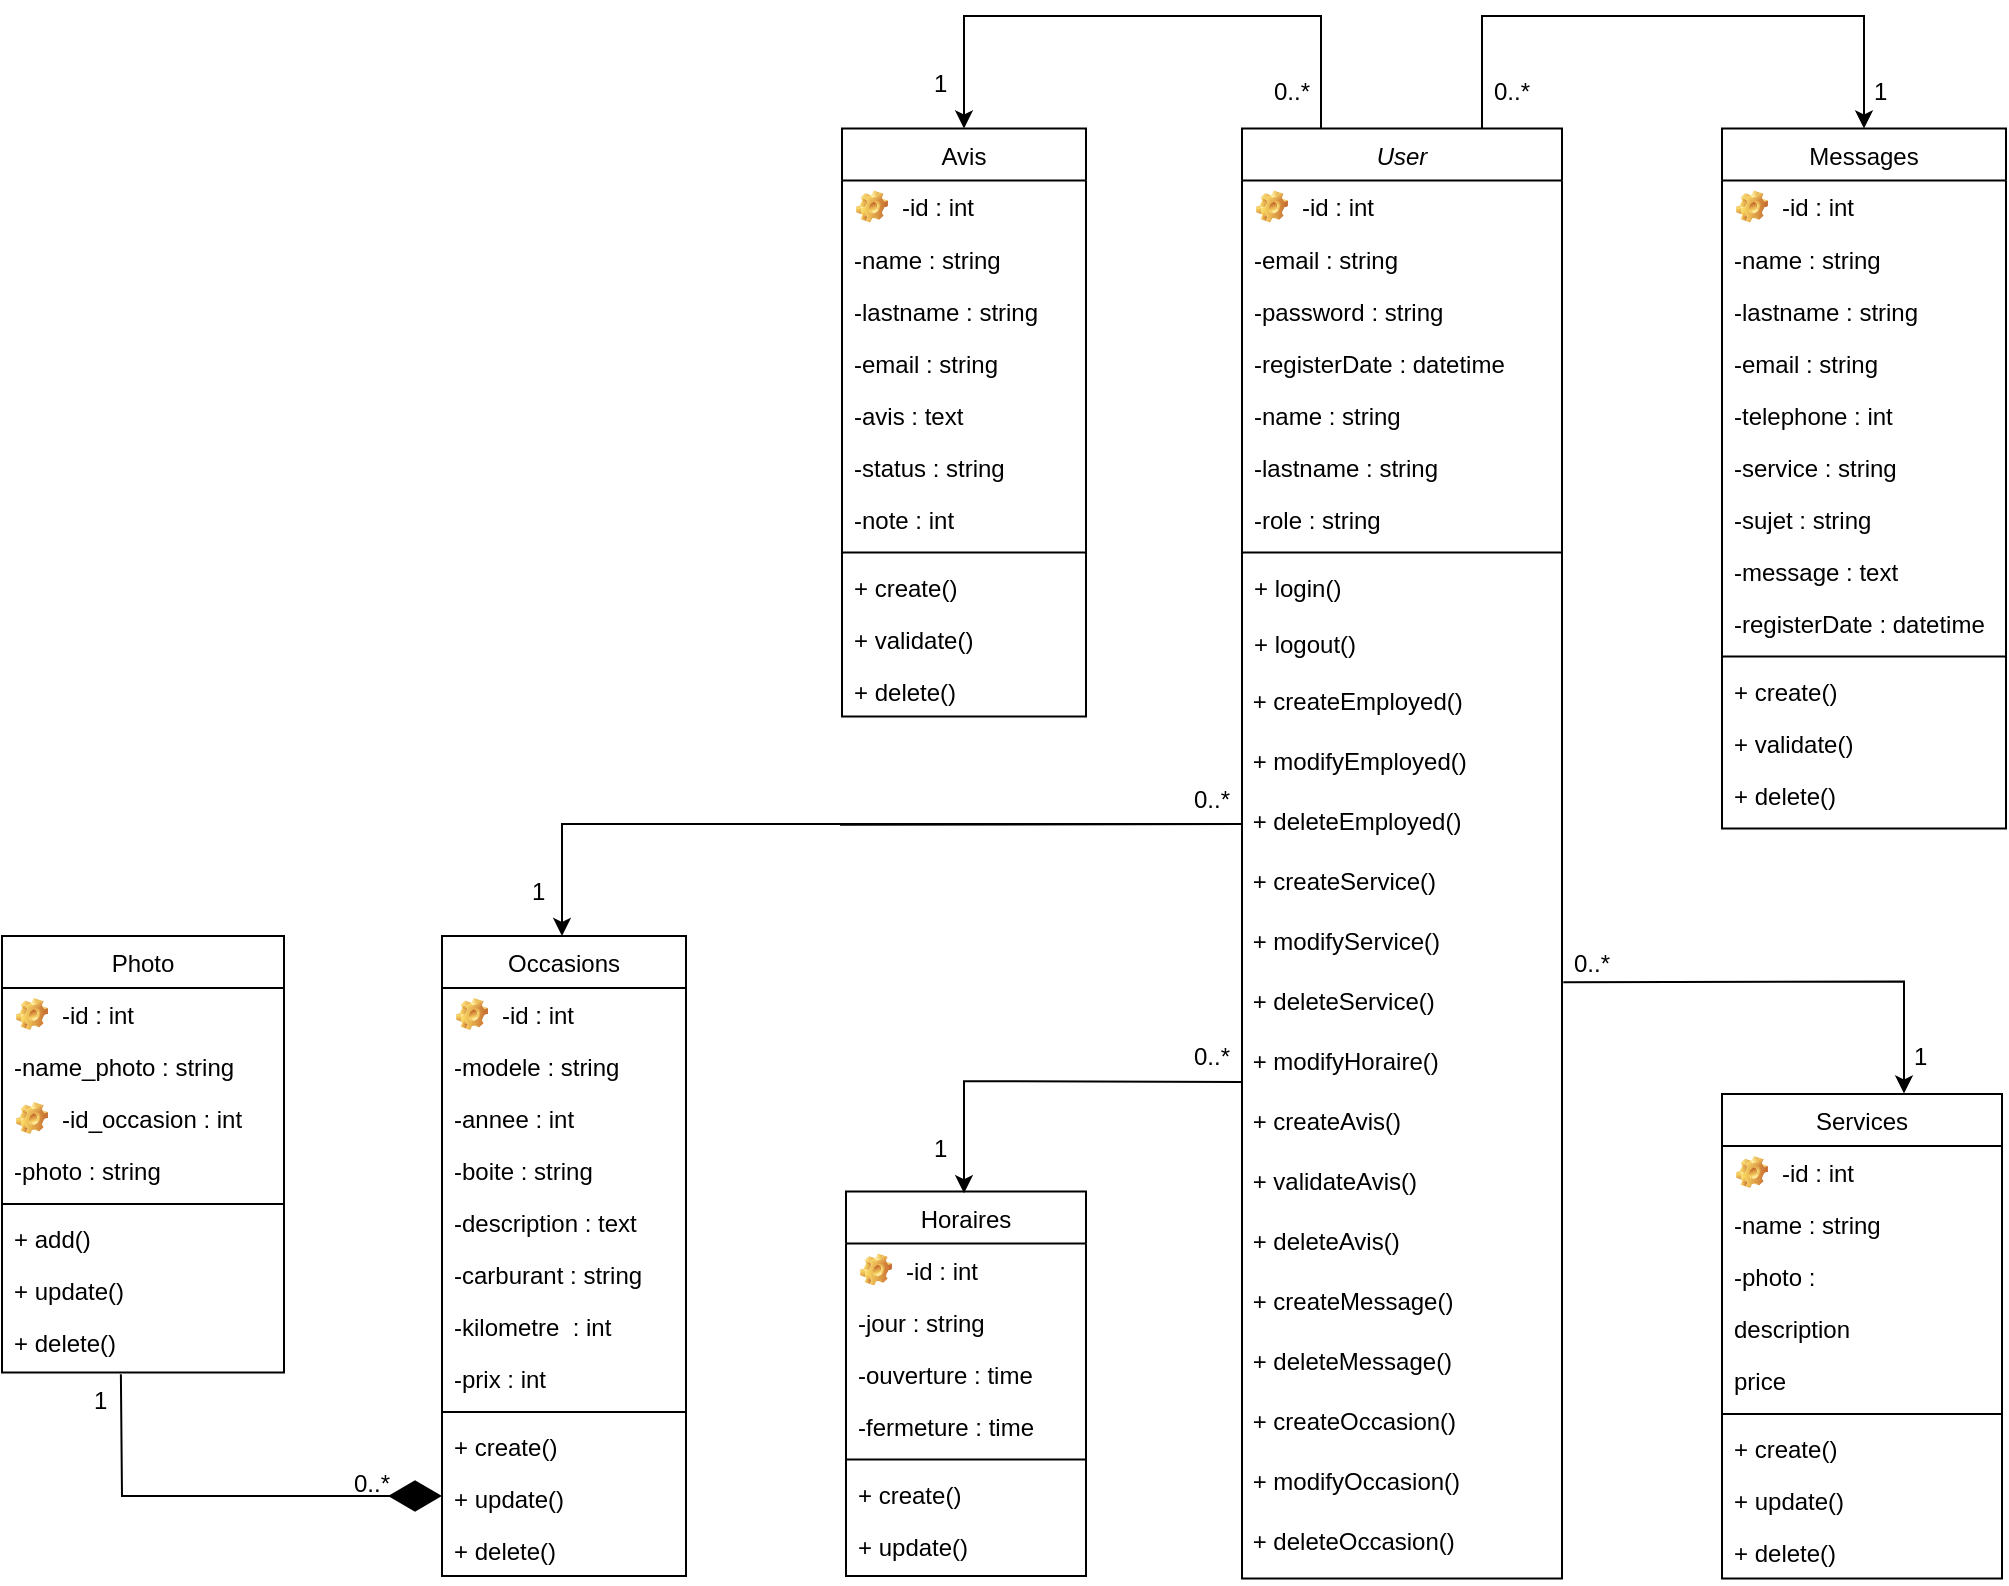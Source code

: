 <mxfile version="24.3.0" type="github">
  <diagram id="C5RBs43oDa-KdzZeNtuy" name="Page-1">
    <mxGraphModel dx="4430" dy="1787" grid="1" gridSize="10" guides="1" tooltips="1" connect="1" arrows="1" fold="1" page="1" pageScale="1" pageWidth="827" pageHeight="1169" math="0" shadow="0">
      <root>
        <mxCell id="WIyWlLk6GJQsqaUBKTNV-0" />
        <mxCell id="WIyWlLk6GJQsqaUBKTNV-1" parent="WIyWlLk6GJQsqaUBKTNV-0" />
        <mxCell id="ylc-xCv-kNQs_xHYFbVs-104" value="User" style="swimlane;fontStyle=2;align=center;verticalAlign=top;childLayout=stackLayout;horizontal=1;startSize=26;horizontalStack=0;resizeParent=1;resizeLast=0;collapsible=1;marginBottom=0;rounded=0;shadow=0;strokeWidth=1;" parent="WIyWlLk6GJQsqaUBKTNV-1" vertex="1">
          <mxGeometry x="-2120" y="-663.75" width="160" height="725" as="geometry">
            <mxRectangle x="230" y="140" width="160" height="26" as="alternateBounds" />
          </mxGeometry>
        </mxCell>
        <mxCell id="ylc-xCv-kNQs_xHYFbVs-296" value="-id : int" style="label;fontStyle=0;strokeColor=none;fillColor=none;align=left;verticalAlign=top;overflow=hidden;spacingLeft=28;spacingRight=4;rotatable=0;points=[[0,0.5],[1,0.5]];portConstraint=eastwest;imageWidth=16;imageHeight=16;whiteSpace=wrap;html=1;image=img/clipart/Gear_128x128.png" parent="ylc-xCv-kNQs_xHYFbVs-104" vertex="1">
          <mxGeometry y="26" width="160" height="26" as="geometry" />
        </mxCell>
        <mxCell id="ylc-xCv-kNQs_xHYFbVs-106" value="-email : string" style="text;align=left;verticalAlign=top;spacingLeft=4;spacingRight=4;overflow=hidden;rotatable=0;points=[[0,0.5],[1,0.5]];portConstraint=eastwest;" parent="ylc-xCv-kNQs_xHYFbVs-104" vertex="1">
          <mxGeometry y="52" width="160" height="26" as="geometry" />
        </mxCell>
        <mxCell id="ylc-xCv-kNQs_xHYFbVs-107" value="-password : string" style="text;align=left;verticalAlign=top;spacingLeft=4;spacingRight=4;overflow=hidden;rotatable=0;points=[[0,0.5],[1,0.5]];portConstraint=eastwest;rounded=0;shadow=0;html=0;" parent="ylc-xCv-kNQs_xHYFbVs-104" vertex="1">
          <mxGeometry y="78" width="160" height="26" as="geometry" />
        </mxCell>
        <mxCell id="ylc-xCv-kNQs_xHYFbVs-108" value="-registerDate : datetime" style="text;align=left;verticalAlign=top;spacingLeft=4;spacingRight=4;overflow=hidden;rotatable=0;points=[[0,0.5],[1,0.5]];portConstraint=eastwest;rounded=0;shadow=0;html=0;" parent="ylc-xCv-kNQs_xHYFbVs-104" vertex="1">
          <mxGeometry y="104" width="160" height="26" as="geometry" />
        </mxCell>
        <mxCell id="ylc-xCv-kNQs_xHYFbVs-109" value="-name : string" style="text;align=left;verticalAlign=top;spacingLeft=4;spacingRight=4;overflow=hidden;rotatable=0;points=[[0,0.5],[1,0.5]];portConstraint=eastwest;rounded=0;shadow=0;html=0;" parent="ylc-xCv-kNQs_xHYFbVs-104" vertex="1">
          <mxGeometry y="130" width="160" height="26" as="geometry" />
        </mxCell>
        <mxCell id="ylc-xCv-kNQs_xHYFbVs-110" value="-lastname : string" style="text;align=left;verticalAlign=top;spacingLeft=4;spacingRight=4;overflow=hidden;rotatable=0;points=[[0,0.5],[1,0.5]];portConstraint=eastwest;rounded=0;shadow=0;html=0;" parent="ylc-xCv-kNQs_xHYFbVs-104" vertex="1">
          <mxGeometry y="156" width="160" height="26" as="geometry" />
        </mxCell>
        <mxCell id="ylc-xCv-kNQs_xHYFbVs-111" value="-role : string" style="text;align=left;verticalAlign=top;spacingLeft=4;spacingRight=4;overflow=hidden;rotatable=0;points=[[0,0.5],[1,0.5]];portConstraint=eastwest;rounded=0;shadow=0;html=0;" parent="ylc-xCv-kNQs_xHYFbVs-104" vertex="1">
          <mxGeometry y="182" width="160" height="26" as="geometry" />
        </mxCell>
        <mxCell id="ylc-xCv-kNQs_xHYFbVs-112" value="" style="line;html=1;strokeWidth=1;align=left;verticalAlign=middle;spacingTop=-1;spacingLeft=3;spacingRight=3;rotatable=0;labelPosition=right;points=[];portConstraint=eastwest;" parent="ylc-xCv-kNQs_xHYFbVs-104" vertex="1">
          <mxGeometry y="208" width="160" height="8" as="geometry" />
        </mxCell>
        <mxCell id="ylc-xCv-kNQs_xHYFbVs-113" value="+ login()" style="text;align=left;verticalAlign=top;spacingLeft=4;spacingRight=4;overflow=hidden;rotatable=0;points=[[0,0.5],[1,0.5]];portConstraint=eastwest;" parent="ylc-xCv-kNQs_xHYFbVs-104" vertex="1">
          <mxGeometry y="216" width="160" height="28" as="geometry" />
        </mxCell>
        <mxCell id="ylc-xCv-kNQs_xHYFbVs-230" value="+ logout()" style="text;align=left;verticalAlign=top;spacingLeft=4;spacingRight=4;overflow=hidden;rotatable=0;points=[[0,0.5],[1,0.5]];portConstraint=eastwest;" parent="ylc-xCv-kNQs_xHYFbVs-104" vertex="1">
          <mxGeometry y="244" width="160" height="28" as="geometry" />
        </mxCell>
        <mxCell id="6y3Bn1Rcq514JY3irPdN-0" value="&amp;nbsp;+ createEmployed()" style="text;html=1;align=left;verticalAlign=middle;resizable=0;points=[];autosize=1;strokeColor=none;fillColor=none;" vertex="1" parent="ylc-xCv-kNQs_xHYFbVs-104">
          <mxGeometry y="272" width="160" height="30" as="geometry" />
        </mxCell>
        <mxCell id="6y3Bn1Rcq514JY3irPdN-1" value="&amp;nbsp;+ modifyEmployed()" style="text;html=1;align=left;verticalAlign=middle;resizable=0;points=[];autosize=1;strokeColor=none;fillColor=none;" vertex="1" parent="ylc-xCv-kNQs_xHYFbVs-104">
          <mxGeometry y="302" width="160" height="30" as="geometry" />
        </mxCell>
        <mxCell id="6y3Bn1Rcq514JY3irPdN-2" value="&amp;nbsp;+ deleteEmployed()" style="text;html=1;align=left;verticalAlign=middle;resizable=0;points=[];autosize=1;strokeColor=none;fillColor=none;" vertex="1" parent="ylc-xCv-kNQs_xHYFbVs-104">
          <mxGeometry y="332" width="160" height="30" as="geometry" />
        </mxCell>
        <mxCell id="6y3Bn1Rcq514JY3irPdN-5" value="&amp;nbsp;+ createService()" style="text;html=1;align=left;verticalAlign=middle;resizable=0;points=[];autosize=1;strokeColor=none;fillColor=none;" vertex="1" parent="ylc-xCv-kNQs_xHYFbVs-104">
          <mxGeometry y="362" width="160" height="30" as="geometry" />
        </mxCell>
        <mxCell id="6y3Bn1Rcq514JY3irPdN-4" value="&amp;nbsp;+ modifyService()" style="text;html=1;align=left;verticalAlign=middle;resizable=0;points=[];autosize=1;strokeColor=none;fillColor=none;" vertex="1" parent="ylc-xCv-kNQs_xHYFbVs-104">
          <mxGeometry y="392" width="160" height="30" as="geometry" />
        </mxCell>
        <mxCell id="6y3Bn1Rcq514JY3irPdN-3" value="&amp;nbsp;+ deleteService()" style="text;html=1;align=left;verticalAlign=middle;resizable=0;points=[];autosize=1;strokeColor=none;fillColor=none;" vertex="1" parent="ylc-xCv-kNQs_xHYFbVs-104">
          <mxGeometry y="422" width="160" height="30" as="geometry" />
        </mxCell>
        <mxCell id="6y3Bn1Rcq514JY3irPdN-8" value="&amp;nbsp;+ modifyHoraire()" style="text;html=1;align=left;verticalAlign=middle;resizable=0;points=[];autosize=1;strokeColor=none;fillColor=none;" vertex="1" parent="ylc-xCv-kNQs_xHYFbVs-104">
          <mxGeometry y="452" width="160" height="30" as="geometry" />
        </mxCell>
        <mxCell id="6y3Bn1Rcq514JY3irPdN-7" value="&amp;nbsp;+ createAvis()" style="text;html=1;align=left;verticalAlign=middle;resizable=0;points=[];autosize=1;strokeColor=none;fillColor=none;" vertex="1" parent="ylc-xCv-kNQs_xHYFbVs-104">
          <mxGeometry y="482" width="160" height="30" as="geometry" />
        </mxCell>
        <mxCell id="6y3Bn1Rcq514JY3irPdN-6" value="&amp;nbsp;+ validateAvis()" style="text;html=1;align=left;verticalAlign=middle;resizable=0;points=[];autosize=1;strokeColor=none;fillColor=none;" vertex="1" parent="ylc-xCv-kNQs_xHYFbVs-104">
          <mxGeometry y="512" width="160" height="30" as="geometry" />
        </mxCell>
        <mxCell id="6y3Bn1Rcq514JY3irPdN-9" value="&amp;nbsp;+ deleteAvis()" style="text;html=1;align=left;verticalAlign=middle;resizable=0;points=[];autosize=1;strokeColor=none;fillColor=none;" vertex="1" parent="ylc-xCv-kNQs_xHYFbVs-104">
          <mxGeometry y="542" width="160" height="30" as="geometry" />
        </mxCell>
        <mxCell id="6y3Bn1Rcq514JY3irPdN-10" value="&amp;nbsp;+ createMessage()" style="text;html=1;align=left;verticalAlign=middle;resizable=0;points=[];autosize=1;strokeColor=none;fillColor=none;" vertex="1" parent="ylc-xCv-kNQs_xHYFbVs-104">
          <mxGeometry y="572" width="160" height="30" as="geometry" />
        </mxCell>
        <mxCell id="6y3Bn1Rcq514JY3irPdN-11" value="&amp;nbsp;+ deleteMessage()" style="text;html=1;align=left;verticalAlign=middle;resizable=0;points=[];autosize=1;strokeColor=none;fillColor=none;" vertex="1" parent="ylc-xCv-kNQs_xHYFbVs-104">
          <mxGeometry y="602" width="160" height="30" as="geometry" />
        </mxCell>
        <mxCell id="6y3Bn1Rcq514JY3irPdN-12" value="&amp;nbsp;+ createOccasion()" style="text;html=1;align=left;verticalAlign=middle;resizable=0;points=[];autosize=1;strokeColor=none;fillColor=none;" vertex="1" parent="ylc-xCv-kNQs_xHYFbVs-104">
          <mxGeometry y="632" width="160" height="30" as="geometry" />
        </mxCell>
        <mxCell id="6y3Bn1Rcq514JY3irPdN-13" value="&amp;nbsp;+ modifyOccasion()" style="text;html=1;align=left;verticalAlign=middle;resizable=0;points=[];autosize=1;strokeColor=none;fillColor=none;" vertex="1" parent="ylc-xCv-kNQs_xHYFbVs-104">
          <mxGeometry y="662" width="160" height="30" as="geometry" />
        </mxCell>
        <mxCell id="6y3Bn1Rcq514JY3irPdN-14" value="&amp;nbsp;+ deleteOccasion()" style="text;html=1;align=left;verticalAlign=middle;resizable=0;points=[];autosize=1;strokeColor=none;fillColor=none;" vertex="1" parent="ylc-xCv-kNQs_xHYFbVs-104">
          <mxGeometry y="692" width="160" height="30" as="geometry" />
        </mxCell>
        <mxCell id="ylc-xCv-kNQs_xHYFbVs-146" value="Avis" style="swimlane;fontStyle=0;align=center;verticalAlign=top;childLayout=stackLayout;horizontal=1;startSize=26;horizontalStack=0;resizeParent=1;resizeLast=0;collapsible=1;marginBottom=0;rounded=0;shadow=0;strokeWidth=1;" parent="WIyWlLk6GJQsqaUBKTNV-1" vertex="1">
          <mxGeometry x="-2320" y="-663.75" width="122" height="294" as="geometry">
            <mxRectangle x="550" y="140" width="160" height="26" as="alternateBounds" />
          </mxGeometry>
        </mxCell>
        <mxCell id="ylc-xCv-kNQs_xHYFbVs-293" value="-id : int" style="label;fontStyle=0;strokeColor=none;fillColor=none;align=left;verticalAlign=top;overflow=hidden;spacingLeft=28;spacingRight=4;rotatable=0;points=[[0,0.5],[1,0.5]];portConstraint=eastwest;imageWidth=16;imageHeight=16;whiteSpace=wrap;html=1;image=img/clipart/Gear_128x128.png" parent="ylc-xCv-kNQs_xHYFbVs-146" vertex="1">
          <mxGeometry y="26" width="122" height="26" as="geometry" />
        </mxCell>
        <mxCell id="ylc-xCv-kNQs_xHYFbVs-148" value="-name : string" style="text;align=left;verticalAlign=top;spacingLeft=4;spacingRight=4;overflow=hidden;rotatable=0;points=[[0,0.5],[1,0.5]];portConstraint=eastwest;rounded=0;shadow=0;html=0;" parent="ylc-xCv-kNQs_xHYFbVs-146" vertex="1">
          <mxGeometry y="52" width="122" height="26" as="geometry" />
        </mxCell>
        <mxCell id="ylc-xCv-kNQs_xHYFbVs-149" value="-lastname : string" style="text;align=left;verticalAlign=top;spacingLeft=4;spacingRight=4;overflow=hidden;rotatable=0;points=[[0,0.5],[1,0.5]];portConstraint=eastwest;rounded=0;shadow=0;html=0;" parent="ylc-xCv-kNQs_xHYFbVs-146" vertex="1">
          <mxGeometry y="78" width="122" height="26" as="geometry" />
        </mxCell>
        <mxCell id="ylc-xCv-kNQs_xHYFbVs-150" value="-email : string" style="text;align=left;verticalAlign=top;spacingLeft=4;spacingRight=4;overflow=hidden;rotatable=0;points=[[0,0.5],[1,0.5]];portConstraint=eastwest;rounded=0;shadow=0;html=0;" parent="ylc-xCv-kNQs_xHYFbVs-146" vertex="1">
          <mxGeometry y="104" width="122" height="26" as="geometry" />
        </mxCell>
        <mxCell id="ylc-xCv-kNQs_xHYFbVs-151" value="-avis : text" style="text;align=left;verticalAlign=top;spacingLeft=4;spacingRight=4;overflow=hidden;rotatable=0;points=[[0,0.5],[1,0.5]];portConstraint=eastwest;rounded=0;shadow=0;html=0;" parent="ylc-xCv-kNQs_xHYFbVs-146" vertex="1">
          <mxGeometry y="130" width="122" height="26" as="geometry" />
        </mxCell>
        <mxCell id="ylc-xCv-kNQs_xHYFbVs-152" value="-status : string" style="text;align=left;verticalAlign=top;spacingLeft=4;spacingRight=4;overflow=hidden;rotatable=0;points=[[0,0.5],[1,0.5]];portConstraint=eastwest;rounded=0;shadow=0;html=0;" parent="ylc-xCv-kNQs_xHYFbVs-146" vertex="1">
          <mxGeometry y="156" width="122" height="26" as="geometry" />
        </mxCell>
        <mxCell id="ylc-xCv-kNQs_xHYFbVs-153" value="-note : int" style="text;align=left;verticalAlign=top;spacingLeft=4;spacingRight=4;overflow=hidden;rotatable=0;points=[[0,0.5],[1,0.5]];portConstraint=eastwest;rounded=0;shadow=0;html=0;" parent="ylc-xCv-kNQs_xHYFbVs-146" vertex="1">
          <mxGeometry y="182" width="122" height="26" as="geometry" />
        </mxCell>
        <mxCell id="ylc-xCv-kNQs_xHYFbVs-154" value="" style="line;html=1;strokeWidth=1;align=left;verticalAlign=middle;spacingTop=-1;spacingLeft=3;spacingRight=3;rotatable=0;labelPosition=right;points=[];portConstraint=eastwest;" parent="ylc-xCv-kNQs_xHYFbVs-146" vertex="1">
          <mxGeometry y="208" width="122" height="8" as="geometry" />
        </mxCell>
        <mxCell id="ylc-xCv-kNQs_xHYFbVs-155" value="+ create()" style="text;align=left;verticalAlign=top;spacingLeft=4;spacingRight=4;overflow=hidden;rotatable=0;points=[[0,0.5],[1,0.5]];portConstraint=eastwest;" parent="ylc-xCv-kNQs_xHYFbVs-146" vertex="1">
          <mxGeometry y="216" width="122" height="26" as="geometry" />
        </mxCell>
        <mxCell id="ylc-xCv-kNQs_xHYFbVs-156" value="+ validate()" style="text;align=left;verticalAlign=top;spacingLeft=4;spacingRight=4;overflow=hidden;rotatable=0;points=[[0,0.5],[1,0.5]];portConstraint=eastwest;" parent="ylc-xCv-kNQs_xHYFbVs-146" vertex="1">
          <mxGeometry y="242" width="122" height="26" as="geometry" />
        </mxCell>
        <mxCell id="ylc-xCv-kNQs_xHYFbVs-157" value="+ delete()" style="text;align=left;verticalAlign=top;spacingLeft=4;spacingRight=4;overflow=hidden;rotatable=0;points=[[0,0.5],[1,0.5]];portConstraint=eastwest;" parent="ylc-xCv-kNQs_xHYFbVs-146" vertex="1">
          <mxGeometry y="268" width="122" height="26" as="geometry" />
        </mxCell>
        <mxCell id="ylc-xCv-kNQs_xHYFbVs-158" value="Horaires" style="swimlane;fontStyle=0;align=center;verticalAlign=top;childLayout=stackLayout;horizontal=1;startSize=26;horizontalStack=0;resizeParent=1;resizeLast=0;collapsible=1;marginBottom=0;rounded=0;shadow=0;strokeWidth=1;" parent="WIyWlLk6GJQsqaUBKTNV-1" vertex="1">
          <mxGeometry x="-2318" y="-132.25" width="120" height="192.25" as="geometry">
            <mxRectangle x="550" y="140" width="160" height="26" as="alternateBounds" />
          </mxGeometry>
        </mxCell>
        <mxCell id="ylc-xCv-kNQs_xHYFbVs-297" value="-id : int" style="label;fontStyle=0;strokeColor=none;fillColor=none;align=left;verticalAlign=top;overflow=hidden;spacingLeft=28;spacingRight=4;rotatable=0;points=[[0,0.5],[1,0.5]];portConstraint=eastwest;imageWidth=16;imageHeight=16;whiteSpace=wrap;html=1;image=img/clipart/Gear_128x128.png" parent="ylc-xCv-kNQs_xHYFbVs-158" vertex="1">
          <mxGeometry y="26" width="120" height="26" as="geometry" />
        </mxCell>
        <mxCell id="ylc-xCv-kNQs_xHYFbVs-160" value="-jour : string" style="text;align=left;verticalAlign=top;spacingLeft=4;spacingRight=4;overflow=hidden;rotatable=0;points=[[0,0.5],[1,0.5]];portConstraint=eastwest;rounded=0;shadow=0;html=0;" parent="ylc-xCv-kNQs_xHYFbVs-158" vertex="1">
          <mxGeometry y="52" width="120" height="26" as="geometry" />
        </mxCell>
        <mxCell id="ylc-xCv-kNQs_xHYFbVs-161" value="-ouverture : time" style="text;align=left;verticalAlign=top;spacingLeft=4;spacingRight=4;overflow=hidden;rotatable=0;points=[[0,0.5],[1,0.5]];portConstraint=eastwest;rounded=0;shadow=0;html=0;" parent="ylc-xCv-kNQs_xHYFbVs-158" vertex="1">
          <mxGeometry y="78" width="120" height="26" as="geometry" />
        </mxCell>
        <mxCell id="ylc-xCv-kNQs_xHYFbVs-162" value="-fermeture : time" style="text;align=left;verticalAlign=top;spacingLeft=4;spacingRight=4;overflow=hidden;rotatable=0;points=[[0,0.5],[1,0.5]];portConstraint=eastwest;rounded=0;shadow=0;html=0;" parent="ylc-xCv-kNQs_xHYFbVs-158" vertex="1">
          <mxGeometry y="104" width="120" height="26" as="geometry" />
        </mxCell>
        <mxCell id="ylc-xCv-kNQs_xHYFbVs-163" value="" style="line;html=1;strokeWidth=1;align=left;verticalAlign=middle;spacingTop=-1;spacingLeft=3;spacingRight=3;rotatable=0;labelPosition=right;points=[];portConstraint=eastwest;" parent="ylc-xCv-kNQs_xHYFbVs-158" vertex="1">
          <mxGeometry y="130" width="120" height="8" as="geometry" />
        </mxCell>
        <mxCell id="ylc-xCv-kNQs_xHYFbVs-164" value="+ create()" style="text;align=left;verticalAlign=top;spacingLeft=4;spacingRight=4;overflow=hidden;rotatable=0;points=[[0,0.5],[1,0.5]];portConstraint=eastwest;" parent="ylc-xCv-kNQs_xHYFbVs-158" vertex="1">
          <mxGeometry y="138" width="120" height="26" as="geometry" />
        </mxCell>
        <mxCell id="ylc-xCv-kNQs_xHYFbVs-165" value="+ update()" style="text;align=left;verticalAlign=top;spacingLeft=4;spacingRight=4;overflow=hidden;rotatable=0;points=[[0,0.5],[1,0.5]];portConstraint=eastwest;" parent="ylc-xCv-kNQs_xHYFbVs-158" vertex="1">
          <mxGeometry y="164" width="120" height="26" as="geometry" />
        </mxCell>
        <mxCell id="ylc-xCv-kNQs_xHYFbVs-166" value="Messages" style="swimlane;fontStyle=0;align=center;verticalAlign=top;childLayout=stackLayout;horizontal=1;startSize=26;horizontalStack=0;resizeParent=1;resizeLast=0;collapsible=1;marginBottom=0;rounded=0;shadow=0;strokeWidth=1;" parent="WIyWlLk6GJQsqaUBKTNV-1" vertex="1">
          <mxGeometry x="-1880" y="-663.75" width="142" height="350" as="geometry">
            <mxRectangle x="550" y="140" width="160" height="26" as="alternateBounds" />
          </mxGeometry>
        </mxCell>
        <mxCell id="ylc-xCv-kNQs_xHYFbVs-294" value="-id : int" style="label;fontStyle=0;strokeColor=none;fillColor=none;align=left;verticalAlign=top;overflow=hidden;spacingLeft=28;spacingRight=4;rotatable=0;points=[[0,0.5],[1,0.5]];portConstraint=eastwest;imageWidth=16;imageHeight=16;whiteSpace=wrap;html=1;image=img/clipart/Gear_128x128.png" parent="ylc-xCv-kNQs_xHYFbVs-166" vertex="1">
          <mxGeometry y="26" width="142" height="26" as="geometry" />
        </mxCell>
        <mxCell id="ylc-xCv-kNQs_xHYFbVs-168" value="-name : string" style="text;align=left;verticalAlign=top;spacingLeft=4;spacingRight=4;overflow=hidden;rotatable=0;points=[[0,0.5],[1,0.5]];portConstraint=eastwest;rounded=0;shadow=0;html=0;" parent="ylc-xCv-kNQs_xHYFbVs-166" vertex="1">
          <mxGeometry y="52" width="142" height="26" as="geometry" />
        </mxCell>
        <mxCell id="ylc-xCv-kNQs_xHYFbVs-169" value="-lastname : string" style="text;align=left;verticalAlign=top;spacingLeft=4;spacingRight=4;overflow=hidden;rotatable=0;points=[[0,0.5],[1,0.5]];portConstraint=eastwest;rounded=0;shadow=0;html=0;" parent="ylc-xCv-kNQs_xHYFbVs-166" vertex="1">
          <mxGeometry y="78" width="142" height="26" as="geometry" />
        </mxCell>
        <mxCell id="ylc-xCv-kNQs_xHYFbVs-170" value="-email : string" style="text;align=left;verticalAlign=top;spacingLeft=4;spacingRight=4;overflow=hidden;rotatable=0;points=[[0,0.5],[1,0.5]];portConstraint=eastwest;rounded=0;shadow=0;html=0;" parent="ylc-xCv-kNQs_xHYFbVs-166" vertex="1">
          <mxGeometry y="104" width="142" height="26" as="geometry" />
        </mxCell>
        <mxCell id="ylc-xCv-kNQs_xHYFbVs-171" value="-telephone : int" style="text;align=left;verticalAlign=top;spacingLeft=4;spacingRight=4;overflow=hidden;rotatable=0;points=[[0,0.5],[1,0.5]];portConstraint=eastwest;rounded=0;shadow=0;html=0;" parent="ylc-xCv-kNQs_xHYFbVs-166" vertex="1">
          <mxGeometry y="130" width="142" height="26" as="geometry" />
        </mxCell>
        <mxCell id="ylc-xCv-kNQs_xHYFbVs-172" value="-service : string" style="text;align=left;verticalAlign=top;spacingLeft=4;spacingRight=4;overflow=hidden;rotatable=0;points=[[0,0.5],[1,0.5]];portConstraint=eastwest;rounded=0;shadow=0;html=0;" parent="ylc-xCv-kNQs_xHYFbVs-166" vertex="1">
          <mxGeometry y="156" width="142" height="26" as="geometry" />
        </mxCell>
        <mxCell id="ylc-xCv-kNQs_xHYFbVs-173" value="-sujet : string" style="text;align=left;verticalAlign=top;spacingLeft=4;spacingRight=4;overflow=hidden;rotatable=0;points=[[0,0.5],[1,0.5]];portConstraint=eastwest;rounded=0;shadow=0;html=0;" parent="ylc-xCv-kNQs_xHYFbVs-166" vertex="1">
          <mxGeometry y="182" width="142" height="26" as="geometry" />
        </mxCell>
        <mxCell id="ylc-xCv-kNQs_xHYFbVs-174" value="-message : text" style="text;align=left;verticalAlign=top;spacingLeft=4;spacingRight=4;overflow=hidden;rotatable=0;points=[[0,0.5],[1,0.5]];portConstraint=eastwest;rounded=0;shadow=0;html=0;" parent="ylc-xCv-kNQs_xHYFbVs-166" vertex="1">
          <mxGeometry y="208" width="142" height="26" as="geometry" />
        </mxCell>
        <mxCell id="ylc-xCv-kNQs_xHYFbVs-175" value="-registerDate : datetime" style="text;align=left;verticalAlign=top;spacingLeft=4;spacingRight=4;overflow=hidden;rotatable=0;points=[[0,0.5],[1,0.5]];portConstraint=eastwest;rounded=0;shadow=0;html=0;" parent="ylc-xCv-kNQs_xHYFbVs-166" vertex="1">
          <mxGeometry y="234" width="142" height="26" as="geometry" />
        </mxCell>
        <mxCell id="ylc-xCv-kNQs_xHYFbVs-176" value="" style="line;html=1;strokeWidth=1;align=left;verticalAlign=middle;spacingTop=-1;spacingLeft=3;spacingRight=3;rotatable=0;labelPosition=right;points=[];portConstraint=eastwest;" parent="ylc-xCv-kNQs_xHYFbVs-166" vertex="1">
          <mxGeometry y="260" width="142" height="8" as="geometry" />
        </mxCell>
        <mxCell id="ylc-xCv-kNQs_xHYFbVs-177" value="+ create()" style="text;align=left;verticalAlign=top;spacingLeft=4;spacingRight=4;overflow=hidden;rotatable=0;points=[[0,0.5],[1,0.5]];portConstraint=eastwest;" parent="ylc-xCv-kNQs_xHYFbVs-166" vertex="1">
          <mxGeometry y="268" width="142" height="26" as="geometry" />
        </mxCell>
        <mxCell id="ylc-xCv-kNQs_xHYFbVs-178" value="+ validate()" style="text;align=left;verticalAlign=top;spacingLeft=4;spacingRight=4;overflow=hidden;rotatable=0;points=[[0,0.5],[1,0.5]];portConstraint=eastwest;" parent="ylc-xCv-kNQs_xHYFbVs-166" vertex="1">
          <mxGeometry y="294" width="142" height="26" as="geometry" />
        </mxCell>
        <mxCell id="ylc-xCv-kNQs_xHYFbVs-179" value="+ delete()" style="text;align=left;verticalAlign=top;spacingLeft=4;spacingRight=4;overflow=hidden;rotatable=0;points=[[0,0.5],[1,0.5]];portConstraint=eastwest;" parent="ylc-xCv-kNQs_xHYFbVs-166" vertex="1">
          <mxGeometry y="320" width="142" height="26" as="geometry" />
        </mxCell>
        <mxCell id="ylc-xCv-kNQs_xHYFbVs-194" value="Services" style="swimlane;fontStyle=0;align=center;verticalAlign=top;childLayout=stackLayout;horizontal=1;startSize=26;horizontalStack=0;resizeParent=1;resizeLast=0;collapsible=1;marginBottom=0;rounded=0;shadow=0;strokeWidth=1;" parent="WIyWlLk6GJQsqaUBKTNV-1" vertex="1">
          <mxGeometry x="-1880" y="-181" width="140" height="242.25" as="geometry">
            <mxRectangle x="550" y="140" width="160" height="26" as="alternateBounds" />
          </mxGeometry>
        </mxCell>
        <mxCell id="ylc-xCv-kNQs_xHYFbVs-298" value="-id : int" style="label;fontStyle=0;strokeColor=none;fillColor=none;align=left;verticalAlign=top;overflow=hidden;spacingLeft=28;spacingRight=4;rotatable=0;points=[[0,0.5],[1,0.5]];portConstraint=eastwest;imageWidth=16;imageHeight=16;whiteSpace=wrap;html=1;image=img/clipart/Gear_128x128.png" parent="ylc-xCv-kNQs_xHYFbVs-194" vertex="1">
          <mxGeometry y="26" width="140" height="26" as="geometry" />
        </mxCell>
        <mxCell id="ylc-xCv-kNQs_xHYFbVs-196" value="-name : string" style="text;align=left;verticalAlign=top;spacingLeft=4;spacingRight=4;overflow=hidden;rotatable=0;points=[[0,0.5],[1,0.5]];portConstraint=eastwest;rounded=0;shadow=0;html=0;" parent="ylc-xCv-kNQs_xHYFbVs-194" vertex="1">
          <mxGeometry y="52" width="140" height="26" as="geometry" />
        </mxCell>
        <mxCell id="ylc-xCv-kNQs_xHYFbVs-197" value="-photo : " style="text;align=left;verticalAlign=top;spacingLeft=4;spacingRight=4;overflow=hidden;rotatable=0;points=[[0,0.5],[1,0.5]];portConstraint=eastwest;rounded=0;shadow=0;html=0;" parent="ylc-xCv-kNQs_xHYFbVs-194" vertex="1">
          <mxGeometry y="78" width="140" height="26" as="geometry" />
        </mxCell>
        <mxCell id="ylc-xCv-kNQs_xHYFbVs-198" value="description" style="text;align=left;verticalAlign=top;spacingLeft=4;spacingRight=4;overflow=hidden;rotatable=0;points=[[0,0.5],[1,0.5]];portConstraint=eastwest;rounded=0;shadow=0;html=0;" parent="ylc-xCv-kNQs_xHYFbVs-194" vertex="1">
          <mxGeometry y="104" width="140" height="26" as="geometry" />
        </mxCell>
        <mxCell id="ylc-xCv-kNQs_xHYFbVs-199" value="price" style="text;align=left;verticalAlign=top;spacingLeft=4;spacingRight=4;overflow=hidden;rotatable=0;points=[[0,0.5],[1,0.5]];portConstraint=eastwest;rounded=0;shadow=0;html=0;" parent="ylc-xCv-kNQs_xHYFbVs-194" vertex="1">
          <mxGeometry y="130" width="140" height="26" as="geometry" />
        </mxCell>
        <mxCell id="ylc-xCv-kNQs_xHYFbVs-200" value="" style="line;html=1;strokeWidth=1;align=left;verticalAlign=middle;spacingTop=-1;spacingLeft=3;spacingRight=3;rotatable=0;labelPosition=right;points=[];portConstraint=eastwest;" parent="ylc-xCv-kNQs_xHYFbVs-194" vertex="1">
          <mxGeometry y="156" width="140" height="8" as="geometry" />
        </mxCell>
        <mxCell id="ylc-xCv-kNQs_xHYFbVs-201" value="+ create()" style="text;align=left;verticalAlign=top;spacingLeft=4;spacingRight=4;overflow=hidden;rotatable=0;points=[[0,0.5],[1,0.5]];portConstraint=eastwest;" parent="ylc-xCv-kNQs_xHYFbVs-194" vertex="1">
          <mxGeometry y="164" width="140" height="26" as="geometry" />
        </mxCell>
        <mxCell id="ylc-xCv-kNQs_xHYFbVs-202" value="+ update()" style="text;align=left;verticalAlign=top;spacingLeft=4;spacingRight=4;overflow=hidden;rotatable=0;points=[[0,0.5],[1,0.5]];portConstraint=eastwest;" parent="ylc-xCv-kNQs_xHYFbVs-194" vertex="1">
          <mxGeometry y="190" width="140" height="26" as="geometry" />
        </mxCell>
        <mxCell id="ylc-xCv-kNQs_xHYFbVs-203" value="+ delete()" style="text;align=left;verticalAlign=top;spacingLeft=4;spacingRight=4;overflow=hidden;rotatable=0;points=[[0,0.5],[1,0.5]];portConstraint=eastwest;" parent="ylc-xCv-kNQs_xHYFbVs-194" vertex="1">
          <mxGeometry y="216" width="140" height="26" as="geometry" />
        </mxCell>
        <mxCell id="ylc-xCv-kNQs_xHYFbVs-204" value="Occasions" style="swimlane;fontStyle=0;align=center;verticalAlign=top;childLayout=stackLayout;horizontal=1;startSize=26;horizontalStack=0;resizeParent=1;resizeLast=0;collapsible=1;marginBottom=0;rounded=0;shadow=0;strokeWidth=1;" parent="WIyWlLk6GJQsqaUBKTNV-1" vertex="1">
          <mxGeometry x="-2520" y="-260" width="122" height="320" as="geometry">
            <mxRectangle x="550" y="140" width="160" height="26" as="alternateBounds" />
          </mxGeometry>
        </mxCell>
        <mxCell id="ylc-xCv-kNQs_xHYFbVs-292" value="-id : int" style="label;fontStyle=0;strokeColor=none;fillColor=none;align=left;verticalAlign=top;overflow=hidden;spacingLeft=28;spacingRight=4;rotatable=0;points=[[0,0.5],[1,0.5]];portConstraint=eastwest;imageWidth=16;imageHeight=16;whiteSpace=wrap;html=1;image=img/clipart/Gear_128x128.png" parent="ylc-xCv-kNQs_xHYFbVs-204" vertex="1">
          <mxGeometry y="26" width="122" height="26" as="geometry" />
        </mxCell>
        <mxCell id="ylc-xCv-kNQs_xHYFbVs-206" value="-modele : string" style="text;align=left;verticalAlign=top;spacingLeft=4;spacingRight=4;overflow=hidden;rotatable=0;points=[[0,0.5],[1,0.5]];portConstraint=eastwest;rounded=0;shadow=0;html=0;" parent="ylc-xCv-kNQs_xHYFbVs-204" vertex="1">
          <mxGeometry y="52" width="122" height="26" as="geometry" />
        </mxCell>
        <mxCell id="ylc-xCv-kNQs_xHYFbVs-207" value="-annee : int" style="text;align=left;verticalAlign=top;spacingLeft=4;spacingRight=4;overflow=hidden;rotatable=0;points=[[0,0.5],[1,0.5]];portConstraint=eastwest;rounded=0;shadow=0;html=0;" parent="ylc-xCv-kNQs_xHYFbVs-204" vertex="1">
          <mxGeometry y="78" width="122" height="26" as="geometry" />
        </mxCell>
        <mxCell id="ylc-xCv-kNQs_xHYFbVs-208" value="-boite : string" style="text;align=left;verticalAlign=top;spacingLeft=4;spacingRight=4;overflow=hidden;rotatable=0;points=[[0,0.5],[1,0.5]];portConstraint=eastwest;rounded=0;shadow=0;html=0;" parent="ylc-xCv-kNQs_xHYFbVs-204" vertex="1">
          <mxGeometry y="104" width="122" height="26" as="geometry" />
        </mxCell>
        <mxCell id="ylc-xCv-kNQs_xHYFbVs-209" value="-description : text" style="text;align=left;verticalAlign=top;spacingLeft=4;spacingRight=4;overflow=hidden;rotatable=0;points=[[0,0.5],[1,0.5]];portConstraint=eastwest;rounded=0;shadow=0;html=0;" parent="ylc-xCv-kNQs_xHYFbVs-204" vertex="1">
          <mxGeometry y="130" width="122" height="26" as="geometry" />
        </mxCell>
        <mxCell id="ylc-xCv-kNQs_xHYFbVs-210" value="-carburant : string" style="text;align=left;verticalAlign=top;spacingLeft=4;spacingRight=4;overflow=hidden;rotatable=0;points=[[0,0.5],[1,0.5]];portConstraint=eastwest;rounded=0;shadow=0;html=0;" parent="ylc-xCv-kNQs_xHYFbVs-204" vertex="1">
          <mxGeometry y="156" width="122" height="26" as="geometry" />
        </mxCell>
        <mxCell id="ylc-xCv-kNQs_xHYFbVs-211" value="-kilometre  : int" style="text;align=left;verticalAlign=top;spacingLeft=4;spacingRight=4;overflow=hidden;rotatable=0;points=[[0,0.5],[1,0.5]];portConstraint=eastwest;rounded=0;shadow=0;html=0;" parent="ylc-xCv-kNQs_xHYFbVs-204" vertex="1">
          <mxGeometry y="182" width="122" height="26" as="geometry" />
        </mxCell>
        <mxCell id="ylc-xCv-kNQs_xHYFbVs-212" value="-prix : int" style="text;align=left;verticalAlign=top;spacingLeft=4;spacingRight=4;overflow=hidden;rotatable=0;points=[[0,0.5],[1,0.5]];portConstraint=eastwest;rounded=0;shadow=0;html=0;" parent="ylc-xCv-kNQs_xHYFbVs-204" vertex="1">
          <mxGeometry y="208" width="122" height="26" as="geometry" />
        </mxCell>
        <mxCell id="ylc-xCv-kNQs_xHYFbVs-213" value="" style="line;html=1;strokeWidth=1;align=left;verticalAlign=middle;spacingTop=-1;spacingLeft=3;spacingRight=3;rotatable=0;labelPosition=right;points=[];portConstraint=eastwest;" parent="ylc-xCv-kNQs_xHYFbVs-204" vertex="1">
          <mxGeometry y="234" width="122" height="8" as="geometry" />
        </mxCell>
        <mxCell id="ylc-xCv-kNQs_xHYFbVs-214" value="+ create()" style="text;align=left;verticalAlign=top;spacingLeft=4;spacingRight=4;overflow=hidden;rotatable=0;points=[[0,0.5],[1,0.5]];portConstraint=eastwest;" parent="ylc-xCv-kNQs_xHYFbVs-204" vertex="1">
          <mxGeometry y="242" width="122" height="26" as="geometry" />
        </mxCell>
        <mxCell id="ylc-xCv-kNQs_xHYFbVs-215" value="+ update()" style="text;align=left;verticalAlign=top;spacingLeft=4;spacingRight=4;overflow=hidden;rotatable=0;points=[[0,0.5],[1,0.5]];portConstraint=eastwest;" parent="ylc-xCv-kNQs_xHYFbVs-204" vertex="1">
          <mxGeometry y="268" width="122" height="26" as="geometry" />
        </mxCell>
        <mxCell id="ylc-xCv-kNQs_xHYFbVs-216" value="+ delete()" style="text;align=left;verticalAlign=top;spacingLeft=4;spacingRight=4;overflow=hidden;rotatable=0;points=[[0,0.5],[1,0.5]];portConstraint=eastwest;" parent="ylc-xCv-kNQs_xHYFbVs-204" vertex="1">
          <mxGeometry y="294" width="122" height="26" as="geometry" />
        </mxCell>
        <mxCell id="ylc-xCv-kNQs_xHYFbVs-217" value="Photo" style="swimlane;fontStyle=0;align=center;verticalAlign=top;childLayout=stackLayout;horizontal=1;startSize=26;horizontalStack=0;resizeParent=1;resizeLast=0;collapsible=1;marginBottom=0;rounded=0;shadow=0;strokeWidth=1;" parent="WIyWlLk6GJQsqaUBKTNV-1" vertex="1">
          <mxGeometry x="-2740" y="-260" width="141" height="218.25" as="geometry">
            <mxRectangle x="550" y="140" width="160" height="26" as="alternateBounds" />
          </mxGeometry>
        </mxCell>
        <mxCell id="ylc-xCv-kNQs_xHYFbVs-291" value="-id : int" style="label;fontStyle=0;strokeColor=none;fillColor=none;align=left;verticalAlign=top;overflow=hidden;spacingLeft=28;spacingRight=4;rotatable=0;points=[[0,0.5],[1,0.5]];portConstraint=eastwest;imageWidth=16;imageHeight=16;whiteSpace=wrap;html=1;image=img/clipart/Gear_128x128.png" parent="ylc-xCv-kNQs_xHYFbVs-217" vertex="1">
          <mxGeometry y="26" width="141" height="26" as="geometry" />
        </mxCell>
        <mxCell id="ylc-xCv-kNQs_xHYFbVs-219" value="-name_photo : string" style="text;align=left;verticalAlign=top;spacingLeft=4;spacingRight=4;overflow=hidden;rotatable=0;points=[[0,0.5],[1,0.5]];portConstraint=eastwest;rounded=0;shadow=0;html=0;" parent="ylc-xCv-kNQs_xHYFbVs-217" vertex="1">
          <mxGeometry y="52" width="141" height="26" as="geometry" />
        </mxCell>
        <mxCell id="ylc-xCv-kNQs_xHYFbVs-295" value="&lt;span style=&quot;text-wrap: nowrap;&quot;&gt;-id_occasion : int&lt;/span&gt;" style="label;fontStyle=0;strokeColor=none;fillColor=none;align=left;verticalAlign=top;overflow=hidden;spacingLeft=28;spacingRight=4;rotatable=0;points=[[0,0.5],[1,0.5]];portConstraint=eastwest;imageWidth=16;imageHeight=16;whiteSpace=wrap;html=1;image=img/clipart/Gear_128x128.png" parent="ylc-xCv-kNQs_xHYFbVs-217" vertex="1">
          <mxGeometry y="78" width="141" height="26" as="geometry" />
        </mxCell>
        <mxCell id="ylc-xCv-kNQs_xHYFbVs-221" value="-photo : string" style="text;align=left;verticalAlign=top;spacingLeft=4;spacingRight=4;overflow=hidden;rotatable=0;points=[[0,0.5],[1,0.5]];portConstraint=eastwest;rounded=0;shadow=0;html=0;" parent="ylc-xCv-kNQs_xHYFbVs-217" vertex="1">
          <mxGeometry y="104" width="141" height="26" as="geometry" />
        </mxCell>
        <mxCell id="ylc-xCv-kNQs_xHYFbVs-225" value="" style="line;html=1;strokeWidth=1;align=left;verticalAlign=middle;spacingTop=-1;spacingLeft=3;spacingRight=3;rotatable=0;labelPosition=right;points=[];portConstraint=eastwest;" parent="ylc-xCv-kNQs_xHYFbVs-217" vertex="1">
          <mxGeometry y="130" width="141" height="8" as="geometry" />
        </mxCell>
        <mxCell id="ylc-xCv-kNQs_xHYFbVs-226" value="+ add()" style="text;align=left;verticalAlign=top;spacingLeft=4;spacingRight=4;overflow=hidden;rotatable=0;points=[[0,0.5],[1,0.5]];portConstraint=eastwest;" parent="ylc-xCv-kNQs_xHYFbVs-217" vertex="1">
          <mxGeometry y="138" width="141" height="26" as="geometry" />
        </mxCell>
        <mxCell id="ylc-xCv-kNQs_xHYFbVs-227" value="+ update()" style="text;align=left;verticalAlign=top;spacingLeft=4;spacingRight=4;overflow=hidden;rotatable=0;points=[[0,0.5],[1,0.5]];portConstraint=eastwest;" parent="ylc-xCv-kNQs_xHYFbVs-217" vertex="1">
          <mxGeometry y="164" width="141" height="26" as="geometry" />
        </mxCell>
        <mxCell id="ylc-xCv-kNQs_xHYFbVs-228" value="+ delete()" style="text;align=left;verticalAlign=top;spacingLeft=4;spacingRight=4;overflow=hidden;rotatable=0;points=[[0,0.5],[1,0.5]];portConstraint=eastwest;" parent="ylc-xCv-kNQs_xHYFbVs-217" vertex="1">
          <mxGeometry y="190" width="141" height="26" as="geometry" />
        </mxCell>
        <mxCell id="6y3Bn1Rcq514JY3irPdN-28" value="1" style="text;align=left;verticalAlign=top;spacingLeft=4;spacingRight=4;overflow=hidden;rotatable=0;points=[[0,0.5],[1,0.5]];portConstraint=eastwest;rounded=0;shadow=0;html=0;" vertex="1" parent="WIyWlLk6GJQsqaUBKTNV-1">
          <mxGeometry x="-1810" y="-696.15" width="20" height="26" as="geometry" />
        </mxCell>
        <mxCell id="6y3Bn1Rcq514JY3irPdN-35" value="" style="endArrow=classic;html=1;rounded=0;entryX=0.5;entryY=0;entryDx=0;entryDy=0;" edge="1" parent="WIyWlLk6GJQsqaUBKTNV-1" target="ylc-xCv-kNQs_xHYFbVs-166">
          <mxGeometry width="50" height="50" relative="1" as="geometry">
            <mxPoint x="-2000" y="-663.75" as="sourcePoint" />
            <mxPoint x="-1950" y="-713.75" as="targetPoint" />
            <Array as="points">
              <mxPoint x="-2000" y="-720" />
              <mxPoint x="-1809" y="-720" />
            </Array>
          </mxGeometry>
        </mxCell>
        <mxCell id="6y3Bn1Rcq514JY3irPdN-36" value="0..*" style="text;align=left;verticalAlign=top;spacingLeft=4;spacingRight=4;overflow=hidden;rotatable=0;points=[[0,0.5],[1,0.5]];portConstraint=eastwest;rounded=0;shadow=0;html=0;" vertex="1" parent="WIyWlLk6GJQsqaUBKTNV-1">
          <mxGeometry x="-2000" y="-696.15" width="30" height="26" as="geometry" />
        </mxCell>
        <mxCell id="6y3Bn1Rcq514JY3irPdN-37" value="" style="endArrow=classic;html=1;rounded=0;entryX=0.5;entryY=0;entryDx=0;entryDy=0;" edge="1" parent="WIyWlLk6GJQsqaUBKTNV-1" target="ylc-xCv-kNQs_xHYFbVs-146">
          <mxGeometry width="50" height="50" relative="1" as="geometry">
            <mxPoint x="-2080.5" y="-663.75" as="sourcePoint" />
            <mxPoint x="-1889.5" y="-664" as="targetPoint" />
            <Array as="points">
              <mxPoint x="-2080.5" y="-720" />
              <mxPoint x="-2259" y="-720" />
            </Array>
          </mxGeometry>
        </mxCell>
        <mxCell id="6y3Bn1Rcq514JY3irPdN-38" value="0..*" style="text;align=left;verticalAlign=top;spacingLeft=4;spacingRight=4;overflow=hidden;rotatable=0;points=[[0,0.5],[1,0.5]];portConstraint=eastwest;rounded=0;shadow=0;html=0;" vertex="1" parent="WIyWlLk6GJQsqaUBKTNV-1">
          <mxGeometry x="-2110" y="-696.15" width="30" height="26" as="geometry" />
        </mxCell>
        <mxCell id="6y3Bn1Rcq514JY3irPdN-39" value="1" style="text;align=left;verticalAlign=top;spacingLeft=4;spacingRight=4;overflow=hidden;rotatable=0;points=[[0,0.5],[1,0.5]];portConstraint=eastwest;rounded=0;shadow=0;html=0;" vertex="1" parent="WIyWlLk6GJQsqaUBKTNV-1">
          <mxGeometry x="-2280" y="-700" width="20" height="26" as="geometry" />
        </mxCell>
        <mxCell id="6y3Bn1Rcq514JY3irPdN-40" value="1" style="text;align=left;verticalAlign=top;spacingLeft=4;spacingRight=4;overflow=hidden;rotatable=0;points=[[0,0.5],[1,0.5]];portConstraint=eastwest;rounded=0;shadow=0;html=0;" vertex="1" parent="WIyWlLk6GJQsqaUBKTNV-1">
          <mxGeometry x="-1790" y="-213.4" width="20" height="26" as="geometry" />
        </mxCell>
        <mxCell id="6y3Bn1Rcq514JY3irPdN-41" value="" style="endArrow=classic;html=1;rounded=0;entryX=0.5;entryY=0;entryDx=0;entryDy=0;exitX=1.004;exitY=0.163;exitDx=0;exitDy=0;exitPerimeter=0;" edge="1" parent="WIyWlLk6GJQsqaUBKTNV-1" source="6y3Bn1Rcq514JY3irPdN-3">
          <mxGeometry width="50" height="50" relative="1" as="geometry">
            <mxPoint x="-1980" y="-181" as="sourcePoint" />
            <mxPoint x="-1789" y="-181.25" as="targetPoint" />
            <Array as="points">
              <mxPoint x="-1789" y="-237.25" />
            </Array>
          </mxGeometry>
        </mxCell>
        <mxCell id="6y3Bn1Rcq514JY3irPdN-42" value="0..*" style="text;align=left;verticalAlign=top;spacingLeft=4;spacingRight=4;overflow=hidden;rotatable=0;points=[[0,0.5],[1,0.5]];portConstraint=eastwest;rounded=0;shadow=0;html=0;" vertex="1" parent="WIyWlLk6GJQsqaUBKTNV-1">
          <mxGeometry x="-1960" y="-260" width="30" height="26" as="geometry" />
        </mxCell>
        <mxCell id="6y3Bn1Rcq514JY3irPdN-43" value="" style="endArrow=classic;html=1;rounded=0;entryX=0.5;entryY=0;entryDx=0;entryDy=0;" edge="1" parent="WIyWlLk6GJQsqaUBKTNV-1">
          <mxGeometry width="50" height="50" relative="1" as="geometry">
            <mxPoint x="-2120" y="-187" as="sourcePoint" />
            <mxPoint x="-2259" y="-131.4" as="targetPoint" />
            <Array as="points">
              <mxPoint x="-2120" y="-187" />
              <mxPoint x="-2259" y="-187.4" />
            </Array>
          </mxGeometry>
        </mxCell>
        <mxCell id="6y3Bn1Rcq514JY3irPdN-44" value="0..*" style="text;align=left;verticalAlign=top;spacingLeft=4;spacingRight=4;overflow=hidden;rotatable=0;points=[[0,0.5],[1,0.5]];portConstraint=eastwest;rounded=0;shadow=0;html=0;" vertex="1" parent="WIyWlLk6GJQsqaUBKTNV-1">
          <mxGeometry x="-2150" y="-213.4" width="30" height="26" as="geometry" />
        </mxCell>
        <mxCell id="6y3Bn1Rcq514JY3irPdN-45" value="1" style="text;align=left;verticalAlign=top;spacingLeft=4;spacingRight=4;overflow=hidden;rotatable=0;points=[[0,0.5],[1,0.5]];portConstraint=eastwest;rounded=0;shadow=0;html=0;" vertex="1" parent="WIyWlLk6GJQsqaUBKTNV-1">
          <mxGeometry x="-2280" y="-167.4" width="20" height="26" as="geometry" />
        </mxCell>
        <mxCell id="6y3Bn1Rcq514JY3irPdN-47" value="" style="endArrow=classic;html=1;rounded=0;entryX=0.5;entryY=0;entryDx=0;entryDy=0;" edge="1" parent="WIyWlLk6GJQsqaUBKTNV-1">
          <mxGeometry width="50" height="50" relative="1" as="geometry">
            <mxPoint x="-2321" y="-315.6" as="sourcePoint" />
            <mxPoint x="-2460" y="-260" as="targetPoint" />
            <Array as="points">
              <mxPoint x="-2120" y="-316" />
              <mxPoint x="-2460" y="-316" />
            </Array>
          </mxGeometry>
        </mxCell>
        <mxCell id="6y3Bn1Rcq514JY3irPdN-48" value="0..*" style="text;align=left;verticalAlign=top;spacingLeft=4;spacingRight=4;overflow=hidden;rotatable=0;points=[[0,0.5],[1,0.5]];portConstraint=eastwest;rounded=0;shadow=0;html=0;" vertex="1" parent="WIyWlLk6GJQsqaUBKTNV-1">
          <mxGeometry x="-2150" y="-342.0" width="30" height="26" as="geometry" />
        </mxCell>
        <mxCell id="6y3Bn1Rcq514JY3irPdN-49" value="1" style="text;align=left;verticalAlign=top;spacingLeft=4;spacingRight=4;overflow=hidden;rotatable=0;points=[[0,0.5],[1,0.5]];portConstraint=eastwest;rounded=0;shadow=0;html=0;" vertex="1" parent="WIyWlLk6GJQsqaUBKTNV-1">
          <mxGeometry x="-2481" y="-296" width="20" height="26" as="geometry" />
        </mxCell>
        <mxCell id="6y3Bn1Rcq514JY3irPdN-50" value="" style="endArrow=diamondThin;endFill=1;endSize=24;html=1;rounded=0;exitX=0.972;exitY=0.033;exitDx=0;exitDy=0;exitPerimeter=0;" edge="1" parent="WIyWlLk6GJQsqaUBKTNV-1" source="6y3Bn1Rcq514JY3irPdN-51">
          <mxGeometry width="160" relative="1" as="geometry">
            <mxPoint x="-2680" y="20" as="sourcePoint" />
            <mxPoint x="-2520" y="20" as="targetPoint" />
            <Array as="points">
              <mxPoint x="-2680" y="20" />
            </Array>
          </mxGeometry>
        </mxCell>
        <mxCell id="6y3Bn1Rcq514JY3irPdN-51" value="1" style="text;align=left;verticalAlign=top;spacingLeft=4;spacingRight=4;overflow=hidden;rotatable=0;points=[[0,0.5],[1,0.5]];portConstraint=eastwest;rounded=0;shadow=0;html=0;" vertex="1" parent="WIyWlLk6GJQsqaUBKTNV-1">
          <mxGeometry x="-2700" y="-41.75" width="20" height="26" as="geometry" />
        </mxCell>
        <mxCell id="6y3Bn1Rcq514JY3irPdN-52" value="0..*" style="text;align=left;verticalAlign=top;spacingLeft=4;spacingRight=4;overflow=hidden;rotatable=0;points=[[0,0.5],[1,0.5]];portConstraint=eastwest;rounded=0;shadow=0;html=0;" vertex="1" parent="WIyWlLk6GJQsqaUBKTNV-1">
          <mxGeometry x="-2570" y="5.684e-14" width="30" height="26" as="geometry" />
        </mxCell>
      </root>
    </mxGraphModel>
  </diagram>
</mxfile>
